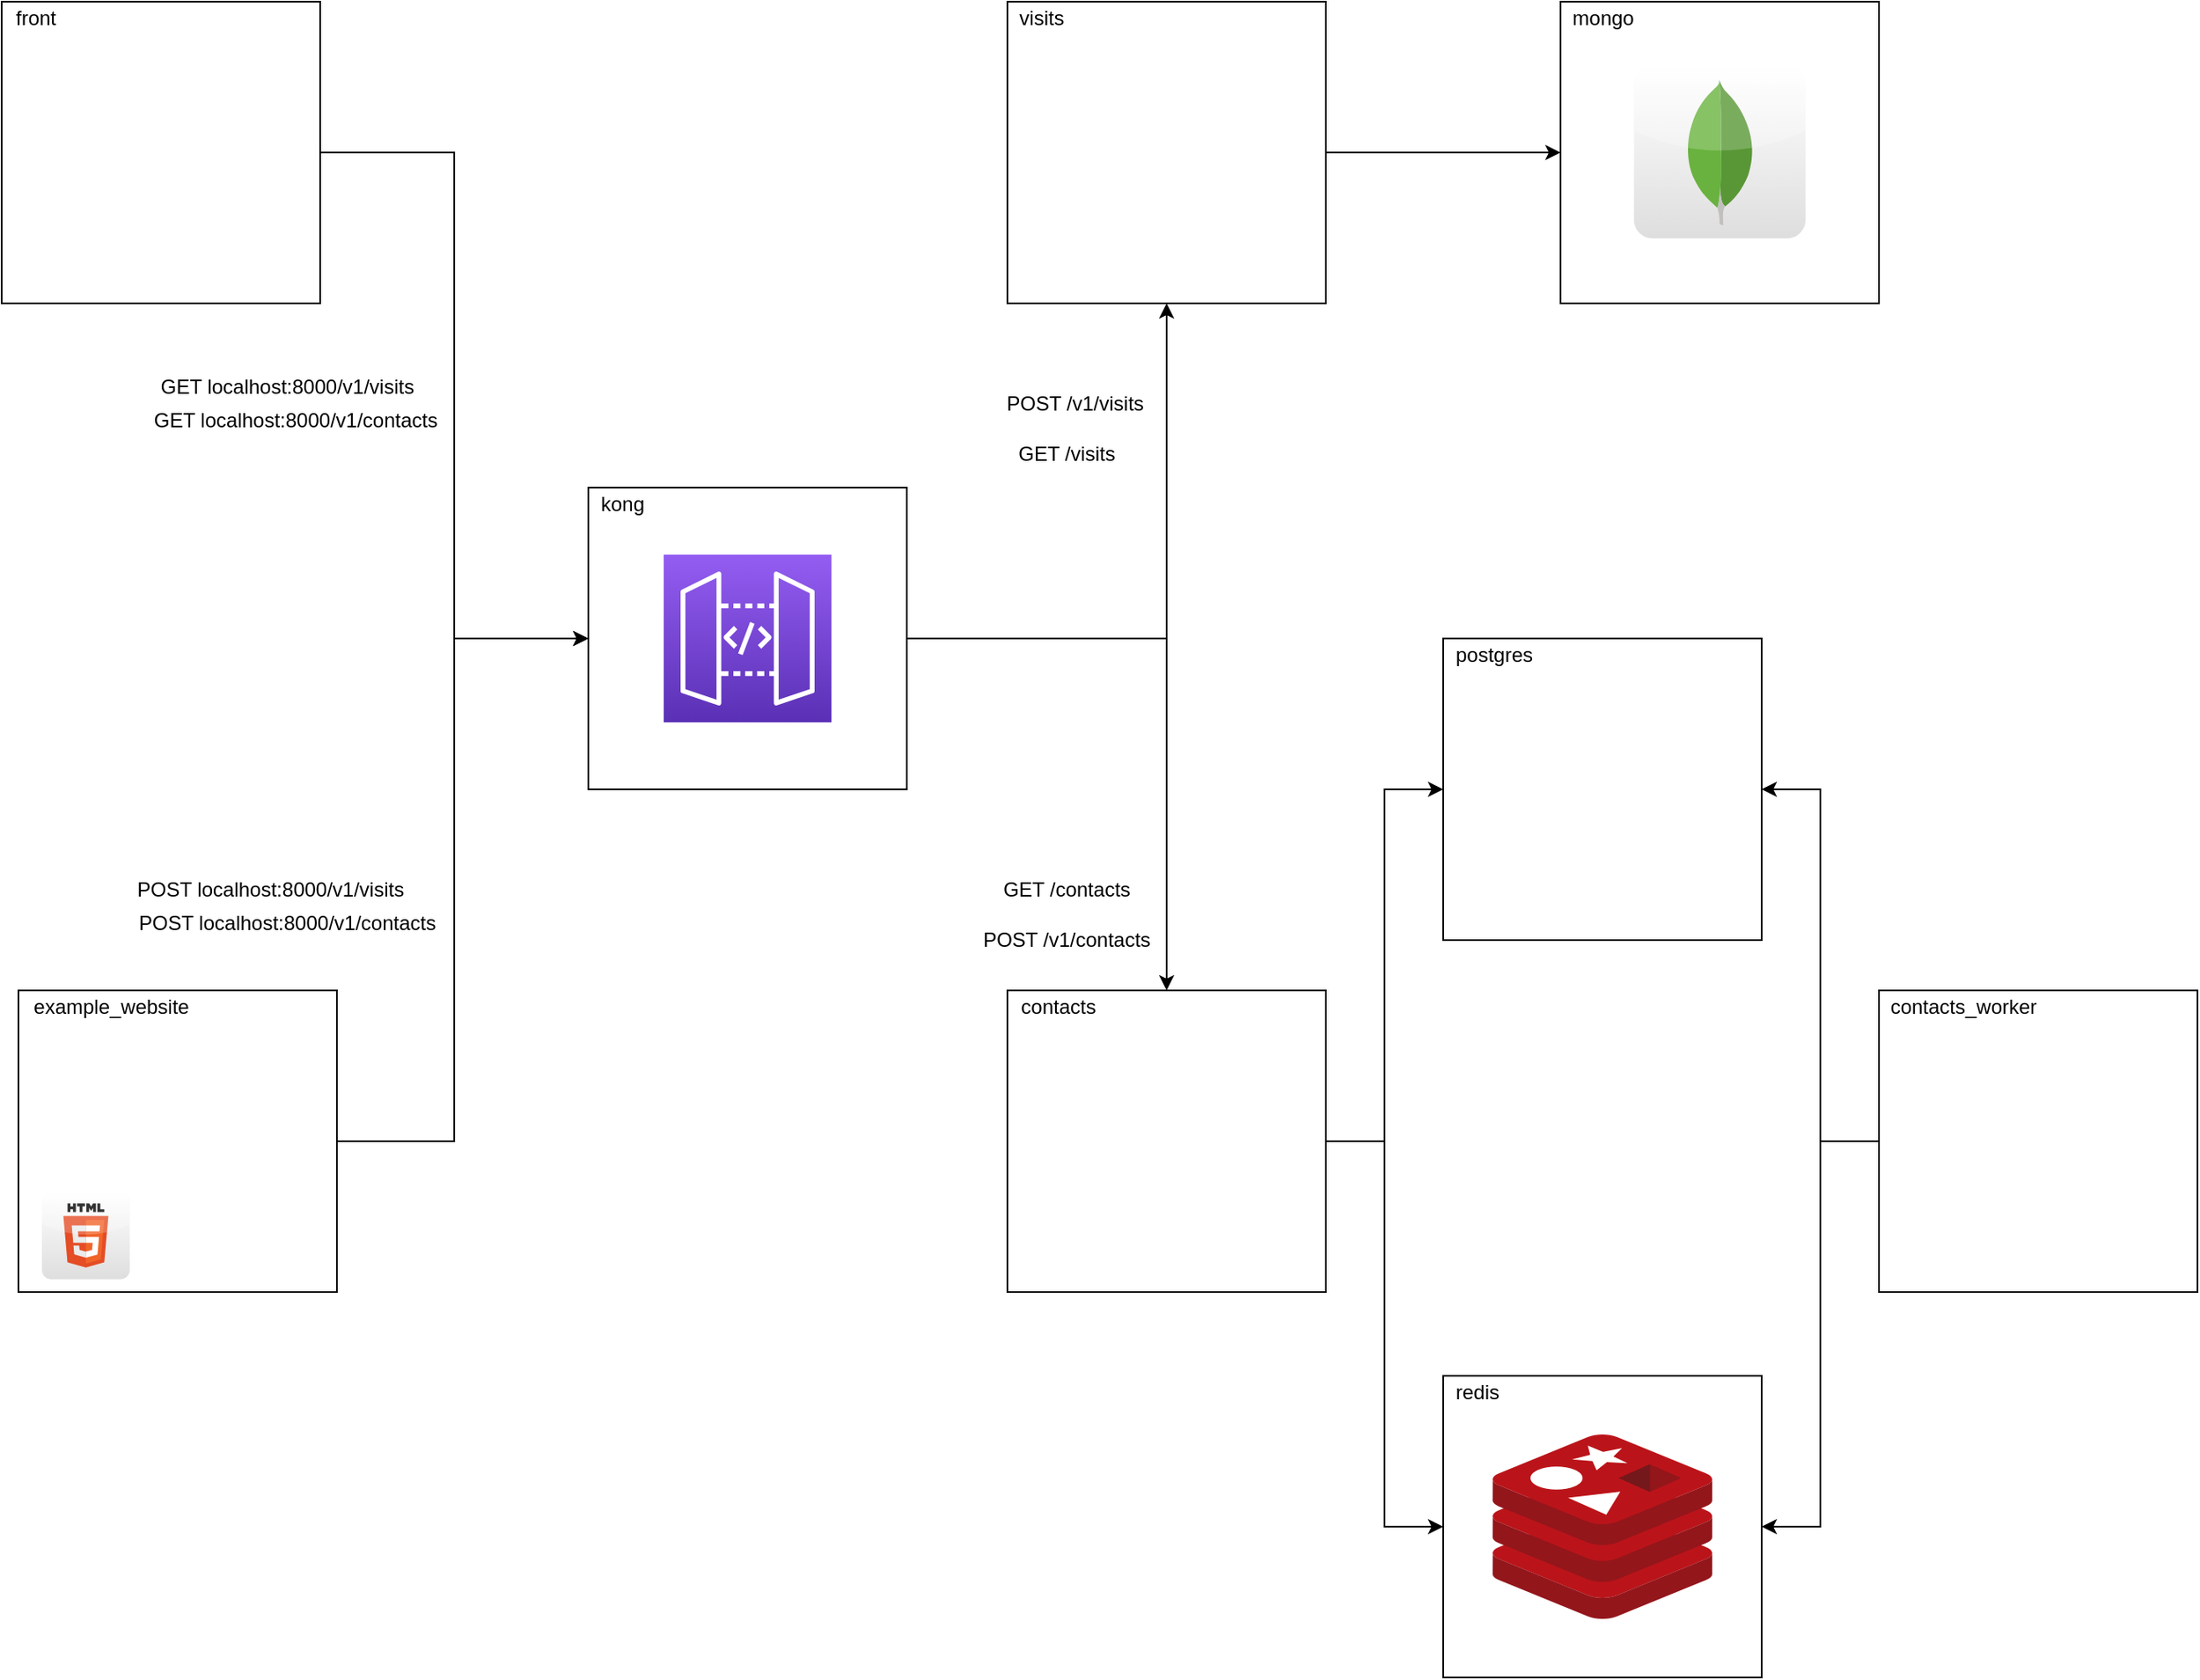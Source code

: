<mxfile version="13.8.1" type="device"><diagram id="XUq9IvQfp8XHX5bOURSA" name="Page-1"><mxGraphModel dx="1929" dy="1019" grid="1" gridSize="10" guides="1" tooltips="1" connect="1" arrows="1" fold="1" page="1" pageScale="1" pageWidth="850" pageHeight="1100" math="0" shadow="0"><root><mxCell id="0"/><mxCell id="1" parent="0"/><mxCell id="3J6FA_AfF2JXsArYg71o-22" value="" style="group" parent="1" vertex="1" connectable="0"><mxGeometry x="810" y="60" width="190" height="180" as="geometry"/></mxCell><mxCell id="3J6FA_AfF2JXsArYg71o-20" value="" style="rounded=0;whiteSpace=wrap;html=1;" parent="3J6FA_AfF2JXsArYg71o-22" vertex="1"><mxGeometry width="190" height="180" as="geometry"/></mxCell><mxCell id="3J6FA_AfF2JXsArYg71o-3" value="" style="shape=image;html=1;verticalAlign=top;verticalLabelPosition=bottom;labelBackgroundColor=#ffffff;imageAspect=0;aspect=fixed;image=https://cdn3.iconfinder.com/data/icons/popular-services-brands-vol-2/512/ruby-on-rails-128.png" parent="3J6FA_AfF2JXsArYg71o-22" vertex="1"><mxGeometry x="31" y="26.0" width="128" height="128" as="geometry"/></mxCell><mxCell id="Z_U9ANYFSb1xFwGl8aOO-3" value="visits" style="text;html=1;align=center;verticalAlign=middle;resizable=0;points=[];autosize=1;" parent="3J6FA_AfF2JXsArYg71o-22" vertex="1"><mxGeometry width="40" height="20" as="geometry"/></mxCell><mxCell id="3J6FA_AfF2JXsArYg71o-23" value="" style="group" parent="1" vertex="1" connectable="0"><mxGeometry x="1140" y="60" width="190" height="180" as="geometry"/></mxCell><mxCell id="3J6FA_AfF2JXsArYg71o-21" value="" style="rounded=0;whiteSpace=wrap;html=1;" parent="3J6FA_AfF2JXsArYg71o-23" vertex="1"><mxGeometry width="190" height="180" as="geometry"/></mxCell><mxCell id="3J6FA_AfF2JXsArYg71o-1" value="" style="dashed=0;outlineConnect=0;html=1;align=center;labelPosition=center;verticalLabelPosition=bottom;verticalAlign=top;shape=mxgraph.webicons.mongodb;gradientColor=#DFDEDE" parent="3J6FA_AfF2JXsArYg71o-23" vertex="1"><mxGeometry x="43.8" y="38.8" width="102.4" height="102.4" as="geometry"/></mxCell><mxCell id="Z_U9ANYFSb1xFwGl8aOO-7" value="mongo" style="text;html=1;align=center;verticalAlign=middle;resizable=0;points=[];autosize=1;" parent="3J6FA_AfF2JXsArYg71o-23" vertex="1"><mxGeometry width="50" height="20" as="geometry"/></mxCell><mxCell id="3J6FA_AfF2JXsArYg71o-29" value="" style="group" parent="1" vertex="1" connectable="0"><mxGeometry x="560" y="350" width="190" height="180" as="geometry"/></mxCell><mxCell id="3J6FA_AfF2JXsArYg71o-25" value="" style="group" parent="3J6FA_AfF2JXsArYg71o-29" vertex="1" connectable="0"><mxGeometry width="190" height="180" as="geometry"/></mxCell><mxCell id="3J6FA_AfF2JXsArYg71o-26" value="" style="rounded=0;whiteSpace=wrap;html=1;" parent="3J6FA_AfF2JXsArYg71o-25" vertex="1"><mxGeometry width="190" height="180" as="geometry"/></mxCell><mxCell id="6Wf6gx7lEWBPCRnT6tz_-11" value="" style="outlineConnect=0;fontColor=#232F3E;gradientColor=#945DF2;gradientDirection=north;fillColor=#5A30B5;strokeColor=#ffffff;dashed=0;verticalLabelPosition=bottom;verticalAlign=top;align=center;html=1;fontSize=12;fontStyle=0;aspect=fixed;shape=mxgraph.aws4.resourceIcon;resIcon=mxgraph.aws4.api_gateway;" parent="3J6FA_AfF2JXsArYg71o-25" vertex="1"><mxGeometry x="45" y="40" width="100" height="100" as="geometry"/></mxCell><mxCell id="Z_U9ANYFSb1xFwGl8aOO-4" value="kong" style="text;html=1;align=center;verticalAlign=middle;resizable=0;points=[];autosize=1;" parent="3J6FA_AfF2JXsArYg71o-25" vertex="1"><mxGeometry width="40" height="20" as="geometry"/></mxCell><mxCell id="3J6FA_AfF2JXsArYg71o-30" value="" style="group" parent="1" vertex="1" connectable="0"><mxGeometry x="810" y="650" width="190" height="180" as="geometry"/></mxCell><mxCell id="3J6FA_AfF2JXsArYg71o-31" value="" style="rounded=0;whiteSpace=wrap;html=1;" parent="3J6FA_AfF2JXsArYg71o-30" vertex="1"><mxGeometry width="190" height="180" as="geometry"/></mxCell><mxCell id="3J6FA_AfF2JXsArYg71o-32" value="" style="shape=image;html=1;verticalAlign=top;verticalLabelPosition=bottom;labelBackgroundColor=#ffffff;imageAspect=0;aspect=fixed;image=https://cdn3.iconfinder.com/data/icons/popular-services-brands-vol-2/512/ruby-on-rails-128.png" parent="3J6FA_AfF2JXsArYg71o-30" vertex="1"><mxGeometry x="31" y="26.0" width="128" height="128" as="geometry"/></mxCell><mxCell id="Z_U9ANYFSb1xFwGl8aOO-5" value="contacts" style="text;html=1;align=center;verticalAlign=middle;resizable=0;points=[];autosize=1;" parent="3J6FA_AfF2JXsArYg71o-30" vertex="1"><mxGeometry width="60" height="20" as="geometry"/></mxCell><mxCell id="3J6FA_AfF2JXsArYg71o-36" value="" style="group" parent="1" vertex="1" connectable="0"><mxGeometry x="1070" y="440" width="190" height="180" as="geometry"/></mxCell><mxCell id="3J6FA_AfF2JXsArYg71o-33" value="" style="group" parent="3J6FA_AfF2JXsArYg71o-36" vertex="1" connectable="0"><mxGeometry width="190" height="180" as="geometry"/></mxCell><mxCell id="3J6FA_AfF2JXsArYg71o-34" value="" style="rounded=0;whiteSpace=wrap;html=1;" parent="3J6FA_AfF2JXsArYg71o-33" vertex="1"><mxGeometry width="190" height="180" as="geometry"/></mxCell><mxCell id="3J6FA_AfF2JXsArYg71o-2" value="" style="shape=image;html=1;verticalAlign=top;verticalLabelPosition=bottom;labelBackgroundColor=#ffffff;imageAspect=0;aspect=fixed;image=https://cdn4.iconfinder.com/data/icons/logos-brands-5/24/postgresql-128.png" parent="3J6FA_AfF2JXsArYg71o-33" vertex="1"><mxGeometry x="31.0" y="26" width="128" height="128" as="geometry"/></mxCell><mxCell id="Z_U9ANYFSb1xFwGl8aOO-6" value="postgres" style="text;html=1;align=center;verticalAlign=middle;resizable=0;points=[];autosize=1;" parent="3J6FA_AfF2JXsArYg71o-33" vertex="1"><mxGeometry width="60" height="20" as="geometry"/></mxCell><mxCell id="3J6FA_AfF2JXsArYg71o-41" value="" style="group" parent="1" vertex="1" connectable="0"><mxGeometry x="220" y="650" width="190" height="180" as="geometry"/></mxCell><mxCell id="3J6FA_AfF2JXsArYg71o-37" value="" style="group" parent="3J6FA_AfF2JXsArYg71o-41" vertex="1" connectable="0"><mxGeometry width="190" height="180" as="geometry"/></mxCell><mxCell id="3J6FA_AfF2JXsArYg71o-38" value="" style="group" parent="3J6FA_AfF2JXsArYg71o-37" vertex="1" connectable="0"><mxGeometry width="190" height="180" as="geometry"/></mxCell><mxCell id="3J6FA_AfF2JXsArYg71o-39" value="" style="rounded=0;whiteSpace=wrap;html=1;" parent="3J6FA_AfF2JXsArYg71o-38" vertex="1"><mxGeometry width="190" height="180" as="geometry"/></mxCell><mxCell id="3J6FA_AfF2JXsArYg71o-7" value="" style="shape=image;html=1;verticalAlign=top;verticalLabelPosition=bottom;labelBackgroundColor=#ffffff;imageAspect=0;aspect=fixed;image=https://cdn4.iconfinder.com/data/icons/logos-brands-5/24/nginx-128.png" parent="3J6FA_AfF2JXsArYg71o-38" vertex="1"><mxGeometry x="45.5" y="20" width="99" height="99" as="geometry"/></mxCell><mxCell id="3J6FA_AfF2JXsArYg71o-8" value="" style="dashed=0;outlineConnect=0;html=1;align=center;labelPosition=center;verticalLabelPosition=bottom;verticalAlign=top;shape=mxgraph.webicons.html5;gradientColor=#DFDEDE" parent="3J6FA_AfF2JXsArYg71o-38" vertex="1"><mxGeometry x="14.0" y="120.0" width="52.4" height="52.4" as="geometry"/></mxCell><mxCell id="3J6FA_AfF2JXsArYg71o-5" value="" style="shape=image;html=1;verticalAlign=top;verticalLabelPosition=bottom;labelBackgroundColor=#ffffff;imageAspect=0;aspect=fixed;image=https://cdn2.iconfinder.com/data/icons/designer-skills/128/code-programming-javascript-software-develop-command-language-128.png" parent="3J6FA_AfF2JXsArYg71o-38" vertex="1"><mxGeometry x="124" y="119" width="58" height="58" as="geometry"/></mxCell><mxCell id="Z_U9ANYFSb1xFwGl8aOO-2" value="example_website" style="text;html=1;align=center;verticalAlign=middle;resizable=0;points=[];autosize=1;" parent="3J6FA_AfF2JXsArYg71o-38" vertex="1"><mxGeometry width="110" height="20" as="geometry"/></mxCell><mxCell id="3J6FA_AfF2JXsArYg71o-42" style="edgeStyle=orthogonalEdgeStyle;rounded=0;orthogonalLoop=1;jettySize=auto;html=1;" parent="1" source="3J6FA_AfF2JXsArYg71o-20" target="3J6FA_AfF2JXsArYg71o-21" edge="1"><mxGeometry relative="1" as="geometry"/></mxCell><mxCell id="3J6FA_AfF2JXsArYg71o-44" style="edgeStyle=orthogonalEdgeStyle;rounded=0;orthogonalLoop=1;jettySize=auto;html=1;entryX=0.5;entryY=1;entryDx=0;entryDy=0;" parent="1" source="3J6FA_AfF2JXsArYg71o-26" target="3J6FA_AfF2JXsArYg71o-20" edge="1"><mxGeometry relative="1" as="geometry"/></mxCell><mxCell id="3J6FA_AfF2JXsArYg71o-45" style="edgeStyle=orthogonalEdgeStyle;rounded=0;orthogonalLoop=1;jettySize=auto;html=1;entryX=0.5;entryY=0;entryDx=0;entryDy=0;" parent="1" source="3J6FA_AfF2JXsArYg71o-26" target="3J6FA_AfF2JXsArYg71o-31" edge="1"><mxGeometry relative="1" as="geometry"/></mxCell><mxCell id="3J6FA_AfF2JXsArYg71o-48" value="POST /v1/visits" style="text;html=1;align=center;verticalAlign=middle;resizable=0;points=[];autosize=1;" parent="1" vertex="1"><mxGeometry x="800" y="290" width="100" height="20" as="geometry"/></mxCell><mxCell id="3J6FA_AfF2JXsArYg71o-49" value="POST /v1/contacts" style="text;html=1;align=center;verticalAlign=middle;resizable=0;points=[];autosize=1;" parent="1" vertex="1"><mxGeometry x="785" y="610" width="120" height="20" as="geometry"/></mxCell><mxCell id="3J6FA_AfF2JXsArYg71o-51" value="GET /contacts" style="text;html=1;align=center;verticalAlign=middle;resizable=0;points=[];autosize=1;" parent="1" vertex="1"><mxGeometry x="800" y="580" width="90" height="20" as="geometry"/></mxCell><mxCell id="3J6FA_AfF2JXsArYg71o-53" value="GET /visits" style="text;html=1;align=center;verticalAlign=middle;resizable=0;points=[];autosize=1;" parent="1" vertex="1"><mxGeometry x="810" y="320" width="70" height="20" as="geometry"/></mxCell><mxCell id="3J6FA_AfF2JXsArYg71o-54" value="POST localhost:8000/v1/visits" style="text;html=1;align=center;verticalAlign=middle;resizable=0;points=[];autosize=1;" parent="1" vertex="1"><mxGeometry x="285" y="580" width="170" height="20" as="geometry"/></mxCell><mxCell id="3J6FA_AfF2JXsArYg71o-55" value="POST localhost:8000/v1/contacts" style="text;html=1;align=center;verticalAlign=middle;resizable=0;points=[];autosize=1;" parent="1" vertex="1"><mxGeometry x="285" y="600" width="190" height="20" as="geometry"/></mxCell><mxCell id="6Wf6gx7lEWBPCRnT6tz_-6" value="" style="group" parent="1" vertex="1" connectable="0"><mxGeometry x="210" y="60" width="190" height="180" as="geometry"/></mxCell><mxCell id="6Wf6gx7lEWBPCRnT6tz_-2" value="" style="group" parent="6Wf6gx7lEWBPCRnT6tz_-6" vertex="1" connectable="0"><mxGeometry width="190" height="180" as="geometry"/></mxCell><mxCell id="6Wf6gx7lEWBPCRnT6tz_-3" value="" style="group" parent="6Wf6gx7lEWBPCRnT6tz_-2" vertex="1" connectable="0"><mxGeometry width="190" height="180" as="geometry"/></mxCell><mxCell id="6Wf6gx7lEWBPCRnT6tz_-4" value="" style="rounded=0;whiteSpace=wrap;html=1;" parent="6Wf6gx7lEWBPCRnT6tz_-3" vertex="1"><mxGeometry width="190" height="180" as="geometry"/></mxCell><mxCell id="6Wf6gx7lEWBPCRnT6tz_-1" value="" style="shape=image;html=1;verticalAlign=top;verticalLabelPosition=bottom;labelBackgroundColor=#ffffff;imageAspect=0;aspect=fixed;image=https://cdn4.iconfinder.com/data/icons/logos-3/600/React.js_logo-128.png" parent="6Wf6gx7lEWBPCRnT6tz_-3" vertex="1"><mxGeometry x="31" y="26" width="128" height="128" as="geometry"/></mxCell><mxCell id="Z_U9ANYFSb1xFwGl8aOO-1" value="front" style="text;html=1;align=center;verticalAlign=middle;resizable=0;points=[];autosize=1;" parent="6Wf6gx7lEWBPCRnT6tz_-3" vertex="1"><mxGeometry width="40" height="20" as="geometry"/></mxCell><mxCell id="6Wf6gx7lEWBPCRnT6tz_-7" style="edgeStyle=orthogonalEdgeStyle;rounded=0;orthogonalLoop=1;jettySize=auto;html=1;" parent="1" source="6Wf6gx7lEWBPCRnT6tz_-4" target="3J6FA_AfF2JXsArYg71o-26" edge="1"><mxGeometry relative="1" as="geometry"><Array as="points"><mxPoint x="480" y="150"/><mxPoint x="480" y="440"/></Array></mxGeometry></mxCell><mxCell id="6Wf6gx7lEWBPCRnT6tz_-8" style="edgeStyle=orthogonalEdgeStyle;rounded=0;orthogonalLoop=1;jettySize=auto;html=1;" parent="1" source="3J6FA_AfF2JXsArYg71o-39" edge="1"><mxGeometry relative="1" as="geometry"><mxPoint x="560" y="440" as="targetPoint"/><Array as="points"><mxPoint x="480" y="740"/><mxPoint x="480" y="440"/></Array></mxGeometry></mxCell><mxCell id="6Wf6gx7lEWBPCRnT6tz_-9" value="GET localhost:8000/v1/visits" style="text;html=1;align=center;verticalAlign=middle;resizable=0;points=[];autosize=1;" parent="1" vertex="1"><mxGeometry x="295" y="280" width="170" height="20" as="geometry"/></mxCell><mxCell id="6Wf6gx7lEWBPCRnT6tz_-10" value="GET localhost:8000/v1/contacts" style="text;html=1;align=center;verticalAlign=middle;resizable=0;points=[];autosize=1;" parent="1" vertex="1"><mxGeometry x="295" y="300" width="180" height="20" as="geometry"/></mxCell><mxCell id="Z_U9ANYFSb1xFwGl8aOO-8" value="" style="group" parent="1" vertex="1" connectable="0"><mxGeometry x="1070" y="880" width="190" height="180" as="geometry"/></mxCell><mxCell id="Z_U9ANYFSb1xFwGl8aOO-9" value="" style="group" parent="Z_U9ANYFSb1xFwGl8aOO-8" vertex="1" connectable="0"><mxGeometry width="190" height="180" as="geometry"/></mxCell><mxCell id="Z_U9ANYFSb1xFwGl8aOO-10" value="" style="rounded=0;whiteSpace=wrap;html=1;" parent="Z_U9ANYFSb1xFwGl8aOO-9" vertex="1"><mxGeometry width="190" height="180" as="geometry"/></mxCell><mxCell id="Z_U9ANYFSb1xFwGl8aOO-12" value="redis" style="text;html=1;align=center;verticalAlign=middle;resizable=0;points=[];autosize=1;" parent="Z_U9ANYFSb1xFwGl8aOO-9" vertex="1"><mxGeometry width="40" height="20" as="geometry"/></mxCell><mxCell id="Z_U9ANYFSb1xFwGl8aOO-13" value="" style="aspect=fixed;html=1;points=[];align=center;image;fontSize=12;image=img/lib/mscae/Cache_Redis_Product.svg;" parent="Z_U9ANYFSb1xFwGl8aOO-9" vertex="1"><mxGeometry x="29.53" y="35" width="130.95" height="110" as="geometry"/></mxCell><mxCell id="Z_U9ANYFSb1xFwGl8aOO-15" value="" style="group" parent="1" vertex="1" connectable="0"><mxGeometry x="1330" y="650" width="190" height="180" as="geometry"/></mxCell><mxCell id="Z_U9ANYFSb1xFwGl8aOO-16" value="" style="rounded=0;whiteSpace=wrap;html=1;" parent="Z_U9ANYFSb1xFwGl8aOO-15" vertex="1"><mxGeometry width="190" height="180" as="geometry"/></mxCell><mxCell id="Z_U9ANYFSb1xFwGl8aOO-17" value="" style="shape=image;html=1;verticalAlign=top;verticalLabelPosition=bottom;labelBackgroundColor=#ffffff;imageAspect=0;aspect=fixed;image=https://cdn3.iconfinder.com/data/icons/popular-services-brands-vol-2/512/ruby-on-rails-128.png" parent="Z_U9ANYFSb1xFwGl8aOO-15" vertex="1"><mxGeometry x="31" y="26.0" width="128" height="128" as="geometry"/></mxCell><mxCell id="Z_U9ANYFSb1xFwGl8aOO-18" value="contacts_worker" style="text;html=1;align=center;verticalAlign=middle;resizable=0;points=[];autosize=1;" parent="Z_U9ANYFSb1xFwGl8aOO-15" vertex="1"><mxGeometry width="100" height="20" as="geometry"/></mxCell><mxCell id="Z_U9ANYFSb1xFwGl8aOO-20" style="edgeStyle=orthogonalEdgeStyle;rounded=0;orthogonalLoop=1;jettySize=auto;html=1;entryX=0;entryY=0.5;entryDx=0;entryDy=0;" parent="1" source="3J6FA_AfF2JXsArYg71o-31" target="Z_U9ANYFSb1xFwGl8aOO-10" edge="1"><mxGeometry relative="1" as="geometry"><Array as="points"><mxPoint x="1035" y="740"/><mxPoint x="1035" y="970"/></Array></mxGeometry></mxCell><mxCell id="Z_U9ANYFSb1xFwGl8aOO-21" style="edgeStyle=orthogonalEdgeStyle;rounded=0;orthogonalLoop=1;jettySize=auto;html=1;entryX=0;entryY=0.5;entryDx=0;entryDy=0;" parent="1" source="3J6FA_AfF2JXsArYg71o-31" target="3J6FA_AfF2JXsArYg71o-34" edge="1"><mxGeometry relative="1" as="geometry"/></mxCell><mxCell id="Z_U9ANYFSb1xFwGl8aOO-22" style="edgeStyle=orthogonalEdgeStyle;rounded=0;orthogonalLoop=1;jettySize=auto;html=1;entryX=1;entryY=0.5;entryDx=0;entryDy=0;" parent="1" source="Z_U9ANYFSb1xFwGl8aOO-16" target="3J6FA_AfF2JXsArYg71o-34" edge="1"><mxGeometry relative="1" as="geometry"/></mxCell><mxCell id="Z_U9ANYFSb1xFwGl8aOO-23" style="edgeStyle=orthogonalEdgeStyle;rounded=0;orthogonalLoop=1;jettySize=auto;html=1;entryX=1;entryY=0.5;entryDx=0;entryDy=0;" parent="1" source="Z_U9ANYFSb1xFwGl8aOO-16" target="Z_U9ANYFSb1xFwGl8aOO-10" edge="1"><mxGeometry relative="1" as="geometry"/></mxCell></root></mxGraphModel></diagram></mxfile>